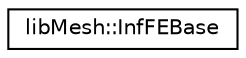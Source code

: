 digraph "类继承关系图"
{
 // INTERACTIVE_SVG=YES
  edge [fontname="Helvetica",fontsize="10",labelfontname="Helvetica",labelfontsize="10"];
  node [fontname="Helvetica",fontsize="10",shape=record];
  rankdir="LR";
  Node1 [label="libMesh::InfFEBase",height=0.2,width=0.4,color="black", fillcolor="white", style="filled",URL="$classlibMesh_1_1InfFEBase.html",tooltip="This nested class contains most of the static methods related to the base part of an infinite element..."];
}
